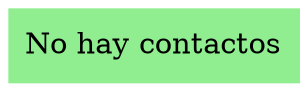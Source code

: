 digraph Contactos {
  layout=circo; // Diseño circular
  node [shape=record, style=filled, fillcolor=lightgreen];
  edge [color=darkgreen];

  vacio [label="No hay contactos", shape=plaintext];
}
